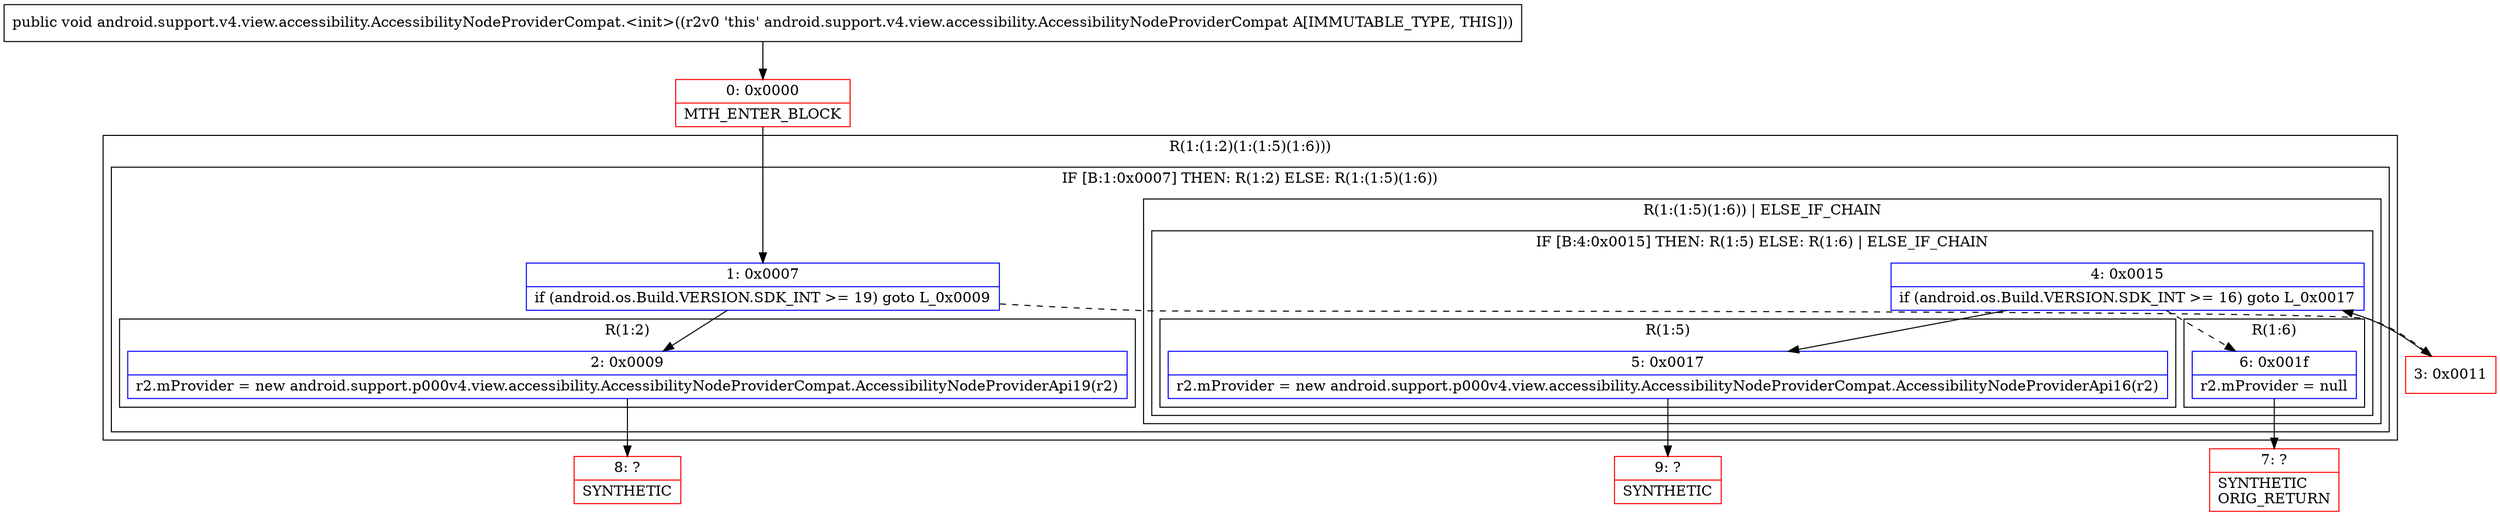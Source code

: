 digraph "CFG forandroid.support.v4.view.accessibility.AccessibilityNodeProviderCompat.\<init\>()V" {
subgraph cluster_Region_964238237 {
label = "R(1:(1:2)(1:(1:5)(1:6)))";
node [shape=record,color=blue];
subgraph cluster_IfRegion_205589690 {
label = "IF [B:1:0x0007] THEN: R(1:2) ELSE: R(1:(1:5)(1:6))";
node [shape=record,color=blue];
Node_1 [shape=record,label="{1\:\ 0x0007|if (android.os.Build.VERSION.SDK_INT \>= 19) goto L_0x0009\l}"];
subgraph cluster_Region_2077531953 {
label = "R(1:2)";
node [shape=record,color=blue];
Node_2 [shape=record,label="{2\:\ 0x0009|r2.mProvider = new android.support.p000v4.view.accessibility.AccessibilityNodeProviderCompat.AccessibilityNodeProviderApi19(r2)\l}"];
}
subgraph cluster_Region_1397139092 {
label = "R(1:(1:5)(1:6)) | ELSE_IF_CHAIN\l";
node [shape=record,color=blue];
subgraph cluster_IfRegion_571665042 {
label = "IF [B:4:0x0015] THEN: R(1:5) ELSE: R(1:6) | ELSE_IF_CHAIN\l";
node [shape=record,color=blue];
Node_4 [shape=record,label="{4\:\ 0x0015|if (android.os.Build.VERSION.SDK_INT \>= 16) goto L_0x0017\l}"];
subgraph cluster_Region_640816822 {
label = "R(1:5)";
node [shape=record,color=blue];
Node_5 [shape=record,label="{5\:\ 0x0017|r2.mProvider = new android.support.p000v4.view.accessibility.AccessibilityNodeProviderCompat.AccessibilityNodeProviderApi16(r2)\l}"];
}
subgraph cluster_Region_2042636374 {
label = "R(1:6)";
node [shape=record,color=blue];
Node_6 [shape=record,label="{6\:\ 0x001f|r2.mProvider = null\l}"];
}
}
}
}
}
Node_0 [shape=record,color=red,label="{0\:\ 0x0000|MTH_ENTER_BLOCK\l}"];
Node_3 [shape=record,color=red,label="{3\:\ 0x0011}"];
Node_7 [shape=record,color=red,label="{7\:\ ?|SYNTHETIC\lORIG_RETURN\l}"];
Node_8 [shape=record,color=red,label="{8\:\ ?|SYNTHETIC\l}"];
Node_9 [shape=record,color=red,label="{9\:\ ?|SYNTHETIC\l}"];
MethodNode[shape=record,label="{public void android.support.v4.view.accessibility.AccessibilityNodeProviderCompat.\<init\>((r2v0 'this' android.support.v4.view.accessibility.AccessibilityNodeProviderCompat A[IMMUTABLE_TYPE, THIS])) }"];
MethodNode -> Node_0;
Node_1 -> Node_2;
Node_1 -> Node_3[style=dashed];
Node_2 -> Node_8;
Node_4 -> Node_5;
Node_4 -> Node_6[style=dashed];
Node_5 -> Node_9;
Node_6 -> Node_7;
Node_0 -> Node_1;
Node_3 -> Node_4;
}

